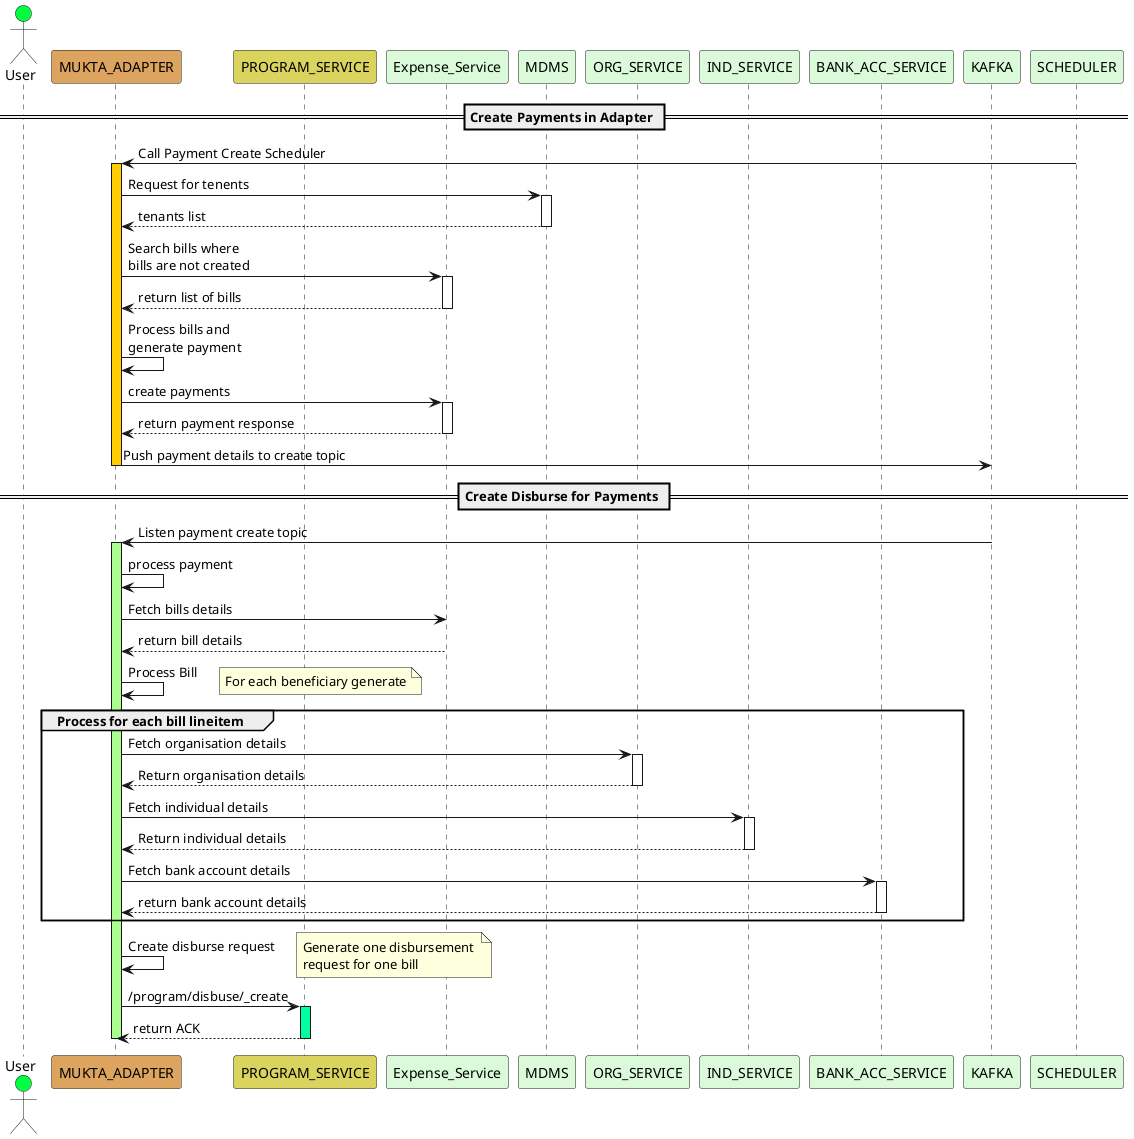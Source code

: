 @startuml
actor User as User order 0 #00ff41
participant MUKTA_ADAPTER as MUKTA_ADAPTER order 1 #DDA45f
participant PROGRAM_SERVICE as PROGRAM_SERVICE order 2 #DAD45f
participant Expense_Service as Expense_Service order 3 #DAFADA
participant MDMS as MDMS order 4 #DAFADA
participant ORG_SERVICE as ORG_SERVICE order 4 #DAFADA
participant IND_SERVICE as IND_SERVICE order 4 #DAFADA
participant BANK_ACC_SERVICE as BANK_ACC_SERVICE order 4 #DAFADA
participant KAFKA as KAFKA order 5 #DAFADA
participant SCHEDULER as SCHEDULER order 6 #DAFADA

== Create Payments in Adapter ==
SCHEDULER -> MUKTA_ADAPTER: Call Payment Create Scheduler
activate MUKTA_ADAPTER #FFCD00
MUKTA_ADAPTER -> MDMS: Request for tenents
activate MDMS
MUKTA_ADAPTER <-- MDMS: tenants list
deactivate MDMS
MUKTA_ADAPTER -> Expense_Service: Search bills where \nbills are not created
activate Expense_Service
MUKTA_ADAPTER <-- Expense_Service: return list of bills
deactivate Expense_Service
MUKTA_ADAPTER -> MUKTA_ADAPTER: Process bills and \ngenerate payment
MUKTA_ADAPTER -> Expense_Service: create payments
activate Expense_Service
MUKTA_ADAPTER <-- Expense_Service: return payment response
deactivate Expense_Service
MUKTA_ADAPTER -> KAFKA: Push payment details to create topic
deactivate MUKTA_ADAPTER


== Create Disburse for Payments ==

MUKTA_ADAPTER <- KAFKA: Listen payment create topic
activate MUKTA_ADAPTER #AAFF90
MUKTA_ADAPTER -> MUKTA_ADAPTER: process payment
MUKTA_ADAPTER -> Expense_Service: Fetch bills details
MUKTA_ADAPTER <-- Expense_Service: return bill details
MUKTA_ADAPTER -> MUKTA_ADAPTER: Process Bill
group Process for each bill lineitem
note right: For each beneficiary generate
    MUKTA_ADAPTER -> ORG_SERVICE: Fetch organisation details
    activate ORG_SERVICE
    MUKTA_ADAPTER <-- ORG_SERVICE: Return organisation details
    deactivate ORG_SERVICE
    MUKTA_ADAPTER -> IND_SERVICE: Fetch individual details
    activate IND_SERVICE
    MUKTA_ADAPTER <-- IND_SERVICE: Return individual details
    deactivate IND_SERVICE
    MUKTA_ADAPTER -> BANK_ACC_SERVICE: Fetch bank account details
    activate BANK_ACC_SERVICE
    MUKTA_ADAPTER <-- BANK_ACC_SERVICE: return bank account details
    deactivate BANK_ACC_SERVICE
end
MUKTA_ADAPTER -> MUKTA_ADAPTER: Create disburse request
note right: Generate one disbursement \nrequest for one bill
MUKTA_ADAPTER -> PROGRAM_SERVICE: /program/disbuse/_create
activate PROGRAM_SERVICE #00FFa0
MUKTA_ADAPTER <-- PROGRAM_SERVICE: return ACK
deactivate PROGRAM_SERVICE
deactivate MUKTA_ADAPTER


@enduml
